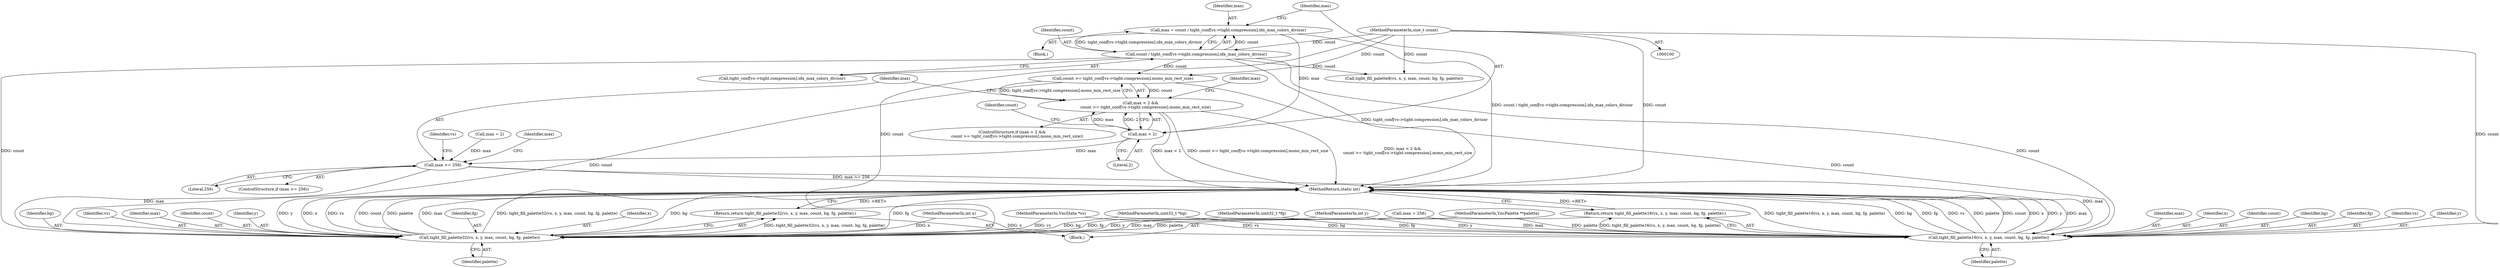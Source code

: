 digraph "0_qemu_9f64916da20eea67121d544698676295bbb105a7_6@integer" {
"1000110" [label="(Call,max = count / tight_conf[vs->tight.compression].idx_max_colors_divisor)"];
"1000112" [label="(Call,count / tight_conf[vs->tight.compression].idx_max_colors_divisor)"];
"1000104" [label="(MethodParameterIn,size_t count)"];
"1000125" [label="(Call,max < 2)"];
"1000124" [label="(Call,max < 2 &&\n        count >= tight_conf[vs->tight.compression].mono_min_rect_size)"];
"1000144" [label="(Call,max >= 256)"];
"1000160" [label="(Call,tight_fill_palette32(vs, x, y, max, count, bg, fg, palette))"];
"1000159" [label="(Return,return tight_fill_palette32(vs, x, y, max, count, bg, fg, palette);)"];
"1000171" [label="(Call,tight_fill_palette16(vs, x, y, max, count, bg, fg, palette))"];
"1000170" [label="(Return,return tight_fill_palette16(vs, x, y, max, count, bg, fg, palette);)"];
"1000125" [label="(Call,max < 2)"];
"1000161" [label="(Identifier,vs)"];
"1000164" [label="(Identifier,max)"];
"1000170" [label="(Return,return tight_fill_palette16(vs, x, y, max, count, bg, fg, palette);)"];
"1000165" [label="(Identifier,count)"];
"1000160" [label="(Call,tight_fill_palette32(vs, x, y, max, count, bg, fg, palette))"];
"1000159" [label="(Return,return tight_fill_palette32(vs, x, y, max, count, bg, fg, palette);)"];
"1000104" [label="(MethodParameterIn,size_t count)"];
"1000149" [label="(Identifier,max)"];
"1000141" [label="(Identifier,max)"];
"1000163" [label="(Identifier,y)"];
"1000175" [label="(Identifier,max)"];
"1000173" [label="(Identifier,x)"];
"1000157" [label="(Block,)"];
"1000176" [label="(Identifier,count)"];
"1000123" [label="(ControlStructure,if (max < 2 &&\n        count >= tight_conf[vs->tight.compression].mono_min_rect_size))"];
"1000146" [label="(Literal,256)"];
"1000177" [label="(Identifier,bg)"];
"1000127" [label="(Literal,2)"];
"1000144" [label="(Call,max >= 256)"];
"1000179" [label="(Identifier,palette)"];
"1000112" [label="(Call,count / tight_conf[vs->tight.compression].idx_max_colors_divisor)"];
"1000114" [label="(Call,tight_conf[vs->tight.compression].idx_max_colors_divisor)"];
"1000145" [label="(Identifier,max)"];
"1000154" [label="(Identifier,vs)"];
"1000106" [label="(MethodParameterIn,uint32_t *fg)"];
"1000129" [label="(Identifier,count)"];
"1000167" [label="(Identifier,fg)"];
"1000103" [label="(MethodParameterIn,int y)"];
"1000110" [label="(Call,max = count / tight_conf[vs->tight.compression].idx_max_colors_divisor)"];
"1000126" [label="(Identifier,max)"];
"1000124" [label="(Call,max < 2 &&\n        count >= tight_conf[vs->tight.compression].mono_min_rect_size)"];
"1000162" [label="(Identifier,x)"];
"1000148" [label="(Call,max = 256)"];
"1000113" [label="(Identifier,count)"];
"1000178" [label="(Identifier,fg)"];
"1000185" [label="(Call,tight_fill_palette8(vs, x, y, max, count, bg, fg, palette))"];
"1000107" [label="(MethodParameterIn,VncPalette **palette)"];
"1000108" [label="(Block,)"];
"1000140" [label="(Call,max = 2)"];
"1000143" [label="(ControlStructure,if (max >= 256))"];
"1000171" [label="(Call,tight_fill_palette16(vs, x, y, max, count, bg, fg, palette))"];
"1000128" [label="(Call,count >= tight_conf[vs->tight.compression].mono_min_rect_size)"];
"1000102" [label="(MethodParameterIn,int x)"];
"1000101" [label="(MethodParameterIn,VncState *vs)"];
"1000168" [label="(Identifier,palette)"];
"1000111" [label="(Identifier,max)"];
"1000166" [label="(Identifier,bg)"];
"1000172" [label="(Identifier,vs)"];
"1000105" [label="(MethodParameterIn,uint32_t *bg)"];
"1000174" [label="(Identifier,y)"];
"1000196" [label="(MethodReturn,static int)"];
"1000110" -> "1000108"  [label="AST: "];
"1000110" -> "1000112"  [label="CFG: "];
"1000111" -> "1000110"  [label="AST: "];
"1000112" -> "1000110"  [label="AST: "];
"1000126" -> "1000110"  [label="CFG: "];
"1000110" -> "1000196"  [label="DDG: count / tight_conf[vs->tight.compression].idx_max_colors_divisor"];
"1000112" -> "1000110"  [label="DDG: count"];
"1000112" -> "1000110"  [label="DDG: tight_conf[vs->tight.compression].idx_max_colors_divisor"];
"1000110" -> "1000125"  [label="DDG: max"];
"1000112" -> "1000114"  [label="CFG: "];
"1000113" -> "1000112"  [label="AST: "];
"1000114" -> "1000112"  [label="AST: "];
"1000112" -> "1000196"  [label="DDG: tight_conf[vs->tight.compression].idx_max_colors_divisor"];
"1000104" -> "1000112"  [label="DDG: count"];
"1000112" -> "1000128"  [label="DDG: count"];
"1000112" -> "1000160"  [label="DDG: count"];
"1000112" -> "1000171"  [label="DDG: count"];
"1000112" -> "1000185"  [label="DDG: count"];
"1000104" -> "1000100"  [label="AST: "];
"1000104" -> "1000196"  [label="DDG: count"];
"1000104" -> "1000128"  [label="DDG: count"];
"1000104" -> "1000160"  [label="DDG: count"];
"1000104" -> "1000171"  [label="DDG: count"];
"1000104" -> "1000185"  [label="DDG: count"];
"1000125" -> "1000124"  [label="AST: "];
"1000125" -> "1000127"  [label="CFG: "];
"1000126" -> "1000125"  [label="AST: "];
"1000127" -> "1000125"  [label="AST: "];
"1000129" -> "1000125"  [label="CFG: "];
"1000124" -> "1000125"  [label="CFG: "];
"1000125" -> "1000124"  [label="DDG: max"];
"1000125" -> "1000124"  [label="DDG: 2"];
"1000125" -> "1000144"  [label="DDG: max"];
"1000124" -> "1000123"  [label="AST: "];
"1000124" -> "1000128"  [label="CFG: "];
"1000128" -> "1000124"  [label="AST: "];
"1000141" -> "1000124"  [label="CFG: "];
"1000145" -> "1000124"  [label="CFG: "];
"1000124" -> "1000196"  [label="DDG: max < 2"];
"1000124" -> "1000196"  [label="DDG: count >= tight_conf[vs->tight.compression].mono_min_rect_size"];
"1000124" -> "1000196"  [label="DDG: max < 2 &&\n        count >= tight_conf[vs->tight.compression].mono_min_rect_size"];
"1000128" -> "1000124"  [label="DDG: count"];
"1000128" -> "1000124"  [label="DDG: tight_conf[vs->tight.compression].mono_min_rect_size"];
"1000144" -> "1000143"  [label="AST: "];
"1000144" -> "1000146"  [label="CFG: "];
"1000145" -> "1000144"  [label="AST: "];
"1000146" -> "1000144"  [label="AST: "];
"1000149" -> "1000144"  [label="CFG: "];
"1000154" -> "1000144"  [label="CFG: "];
"1000144" -> "1000196"  [label="DDG: max >= 256"];
"1000140" -> "1000144"  [label="DDG: max"];
"1000144" -> "1000160"  [label="DDG: max"];
"1000144" -> "1000171"  [label="DDG: max"];
"1000160" -> "1000159"  [label="AST: "];
"1000160" -> "1000168"  [label="CFG: "];
"1000161" -> "1000160"  [label="AST: "];
"1000162" -> "1000160"  [label="AST: "];
"1000163" -> "1000160"  [label="AST: "];
"1000164" -> "1000160"  [label="AST: "];
"1000165" -> "1000160"  [label="AST: "];
"1000166" -> "1000160"  [label="AST: "];
"1000167" -> "1000160"  [label="AST: "];
"1000168" -> "1000160"  [label="AST: "];
"1000159" -> "1000160"  [label="CFG: "];
"1000160" -> "1000196"  [label="DDG: palette"];
"1000160" -> "1000196"  [label="DDG: max"];
"1000160" -> "1000196"  [label="DDG: tight_fill_palette32(vs, x, y, max, count, bg, fg, palette)"];
"1000160" -> "1000196"  [label="DDG: bg"];
"1000160" -> "1000196"  [label="DDG: fg"];
"1000160" -> "1000196"  [label="DDG: y"];
"1000160" -> "1000196"  [label="DDG: x"];
"1000160" -> "1000196"  [label="DDG: vs"];
"1000160" -> "1000196"  [label="DDG: count"];
"1000160" -> "1000159"  [label="DDG: tight_fill_palette32(vs, x, y, max, count, bg, fg, palette)"];
"1000101" -> "1000160"  [label="DDG: vs"];
"1000102" -> "1000160"  [label="DDG: x"];
"1000103" -> "1000160"  [label="DDG: y"];
"1000148" -> "1000160"  [label="DDG: max"];
"1000128" -> "1000160"  [label="DDG: count"];
"1000105" -> "1000160"  [label="DDG: bg"];
"1000106" -> "1000160"  [label="DDG: fg"];
"1000107" -> "1000160"  [label="DDG: palette"];
"1000159" -> "1000157"  [label="AST: "];
"1000196" -> "1000159"  [label="CFG: "];
"1000159" -> "1000196"  [label="DDG: <RET>"];
"1000171" -> "1000170"  [label="AST: "];
"1000171" -> "1000179"  [label="CFG: "];
"1000172" -> "1000171"  [label="AST: "];
"1000173" -> "1000171"  [label="AST: "];
"1000174" -> "1000171"  [label="AST: "];
"1000175" -> "1000171"  [label="AST: "];
"1000176" -> "1000171"  [label="AST: "];
"1000177" -> "1000171"  [label="AST: "];
"1000178" -> "1000171"  [label="AST: "];
"1000179" -> "1000171"  [label="AST: "];
"1000170" -> "1000171"  [label="CFG: "];
"1000171" -> "1000196"  [label="DDG: tight_fill_palette16(vs, x, y, max, count, bg, fg, palette)"];
"1000171" -> "1000196"  [label="DDG: bg"];
"1000171" -> "1000196"  [label="DDG: fg"];
"1000171" -> "1000196"  [label="DDG: vs"];
"1000171" -> "1000196"  [label="DDG: palette"];
"1000171" -> "1000196"  [label="DDG: count"];
"1000171" -> "1000196"  [label="DDG: x"];
"1000171" -> "1000196"  [label="DDG: y"];
"1000171" -> "1000196"  [label="DDG: max"];
"1000171" -> "1000170"  [label="DDG: tight_fill_palette16(vs, x, y, max, count, bg, fg, palette)"];
"1000101" -> "1000171"  [label="DDG: vs"];
"1000102" -> "1000171"  [label="DDG: x"];
"1000103" -> "1000171"  [label="DDG: y"];
"1000148" -> "1000171"  [label="DDG: max"];
"1000128" -> "1000171"  [label="DDG: count"];
"1000105" -> "1000171"  [label="DDG: bg"];
"1000106" -> "1000171"  [label="DDG: fg"];
"1000107" -> "1000171"  [label="DDG: palette"];
"1000170" -> "1000157"  [label="AST: "];
"1000196" -> "1000170"  [label="CFG: "];
"1000170" -> "1000196"  [label="DDG: <RET>"];
}

